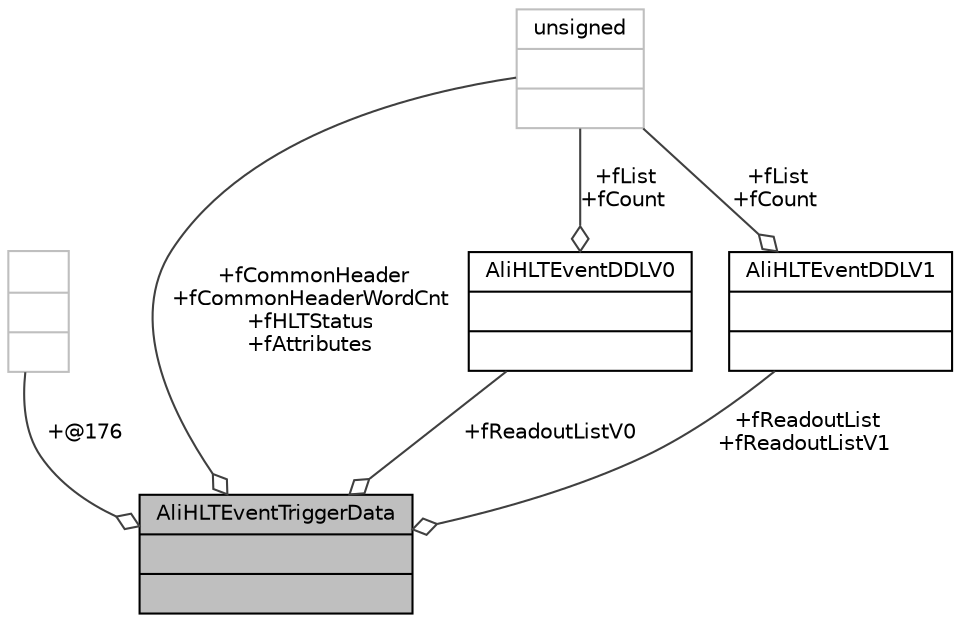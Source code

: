 digraph "AliHLTEventTriggerData"
{
 // INTERACTIVE_SVG=YES
  bgcolor="transparent";
  edge [fontname="Helvetica",fontsize="10",labelfontname="Helvetica",labelfontsize="10"];
  node [fontname="Helvetica",fontsize="10",shape=record];
  Node1 [label="{AliHLTEventTriggerData\n||}",height=0.2,width=0.4,color="black", fillcolor="grey75", style="filled" fontcolor="black"];
  Node2 -> Node1 [color="grey25",fontsize="10",style="solid",label=" +@176" ,arrowhead="odiamond",fontname="Helvetica"];
  Node2 [label="{\n||}",height=0.2,width=0.4,color="grey75"];
  Node3 -> Node1 [color="grey25",fontsize="10",style="solid",label=" +fReadoutListV0" ,arrowhead="odiamond",fontname="Helvetica"];
  Node3 [label="{AliHLTEventDDLV0\n||}",height=0.2,width=0.4,color="black",URL="$d2/d7b/structAliHLTEventDDLV0.html"];
  Node4 -> Node3 [color="grey25",fontsize="10",style="solid",label=" +fList\n+fCount" ,arrowhead="odiamond",fontname="Helvetica"];
  Node4 [label="{unsigned\n||}",height=0.2,width=0.4,color="grey75"];
  Node5 -> Node1 [color="grey25",fontsize="10",style="solid",label=" +fReadoutList\n+fReadoutListV1" ,arrowhead="odiamond",fontname="Helvetica"];
  Node5 [label="{AliHLTEventDDLV1\n||}",height=0.2,width=0.4,color="black",URL="$de/dd6/structAliHLTEventDDLV1.html"];
  Node4 -> Node5 [color="grey25",fontsize="10",style="solid",label=" +fList\n+fCount" ,arrowhead="odiamond",fontname="Helvetica"];
  Node4 -> Node1 [color="grey25",fontsize="10",style="solid",label=" +fCommonHeader\n+fCommonHeaderWordCnt\n+fHLTStatus\n+fAttributes" ,arrowhead="odiamond",fontname="Helvetica"];
}
